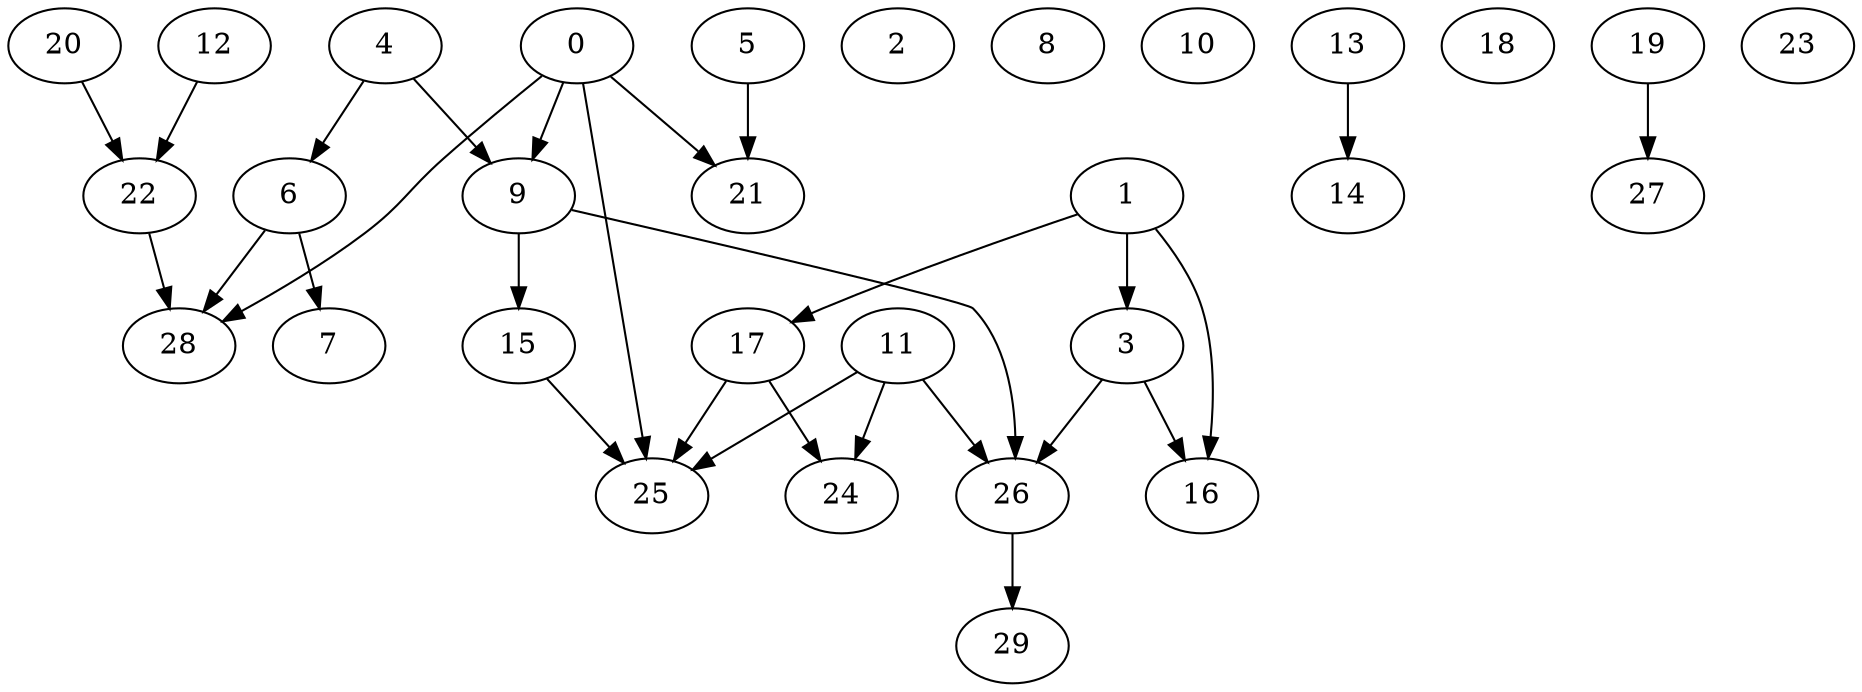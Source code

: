 digraph "outputRandom_Nodes_30_Density_0.93_CCR_2.01_WeightType_Random" {
		0		[Weight=10,Start=0,Processor=0];
		1		[Weight=3,Start=10,Processor=0];
		2		[Weight=10,Start=13,Processor=0];
		3		[Weight=2,Start=23,Processor=0];
		4		[Weight=6,Start=25,Processor=0];
		5		[Weight=7,Start=31,Processor=0];
		6		[Weight=8,Start=38,Processor=0];
		7		[Weight=7,Start=46,Processor=0];
		8		[Weight=4,Start=53,Processor=0];
		9		[Weight=8,Start=57,Processor=0];
		10		[Weight=7,Start=0,Processor=1];
		11		[Weight=8,Start=7,Processor=1];
		12		[Weight=9,Start=0,Processor=2];
		13		[Weight=4,Start=9,Processor=2];
		14		[Weight=4,Start=13,Processor=2];
		15		[Weight=8,Start=74,Processor=2];
		16		[Weight=3,Start=65,Processor=0];
		17		[Weight=4,Start=68,Processor=0];
		18		[Weight=7,Start=72,Processor=0];
		19		[Weight=2,Start=79,Processor=0];
		20		[Weight=8,Start=81,Processor=0];
		21		[Weight=10,Start=89,Processor=0];
		22		[Weight=6,Start=108,Processor=0];
		23		[Weight=9,Start=99,Processor=0];
		24		[Weight=7,Start=89,Processor=1];
		25		[Weight=2,Start=96,Processor=1];
		26		[Weight=6,Start=72,Processor=1];
		27		[Weight=9,Start=105,Processor=1];
		28		[Weight=10,Start=114,Processor=0];
		29		[Weight=8,Start=99,Processor=2];
		0 -> 9	[Weight=9];
		0 -> 21	[Weight=12];
		0 -> 25	[Weight=17];
		0 -> 28	[Weight=21];
		1 -> 3	[Weight=24];
		1 -> 16	[Weight=14];
		1 -> 17	[Weight=24];
		3 -> 16	[Weight=12];
		3 -> 26	[Weight=17];
		4 -> 6	[Weight=9];
		4 -> 9	[Weight=17];
		5 -> 21	[Weight=12];
		6 -> 7	[Weight=7];
		6 -> 28	[Weight=21];
		9 -> 15	[Weight=9];
		9 -> 26	[Weight=7];
		11 -> 24	[Weight=12];
		11 -> 25	[Weight=5];
		11 -> 26	[Weight=12];
		12 -> 22	[Weight=7];
		13 -> 14	[Weight=9];
		15 -> 25	[Weight=5];
		17 -> 24	[Weight=17];
		17 -> 25	[Weight=17];
		19 -> 27	[Weight=24];
		20 -> 22	[Weight=24];
		22 -> 28	[Weight=9];
		26 -> 29	[Weight=21];
}
